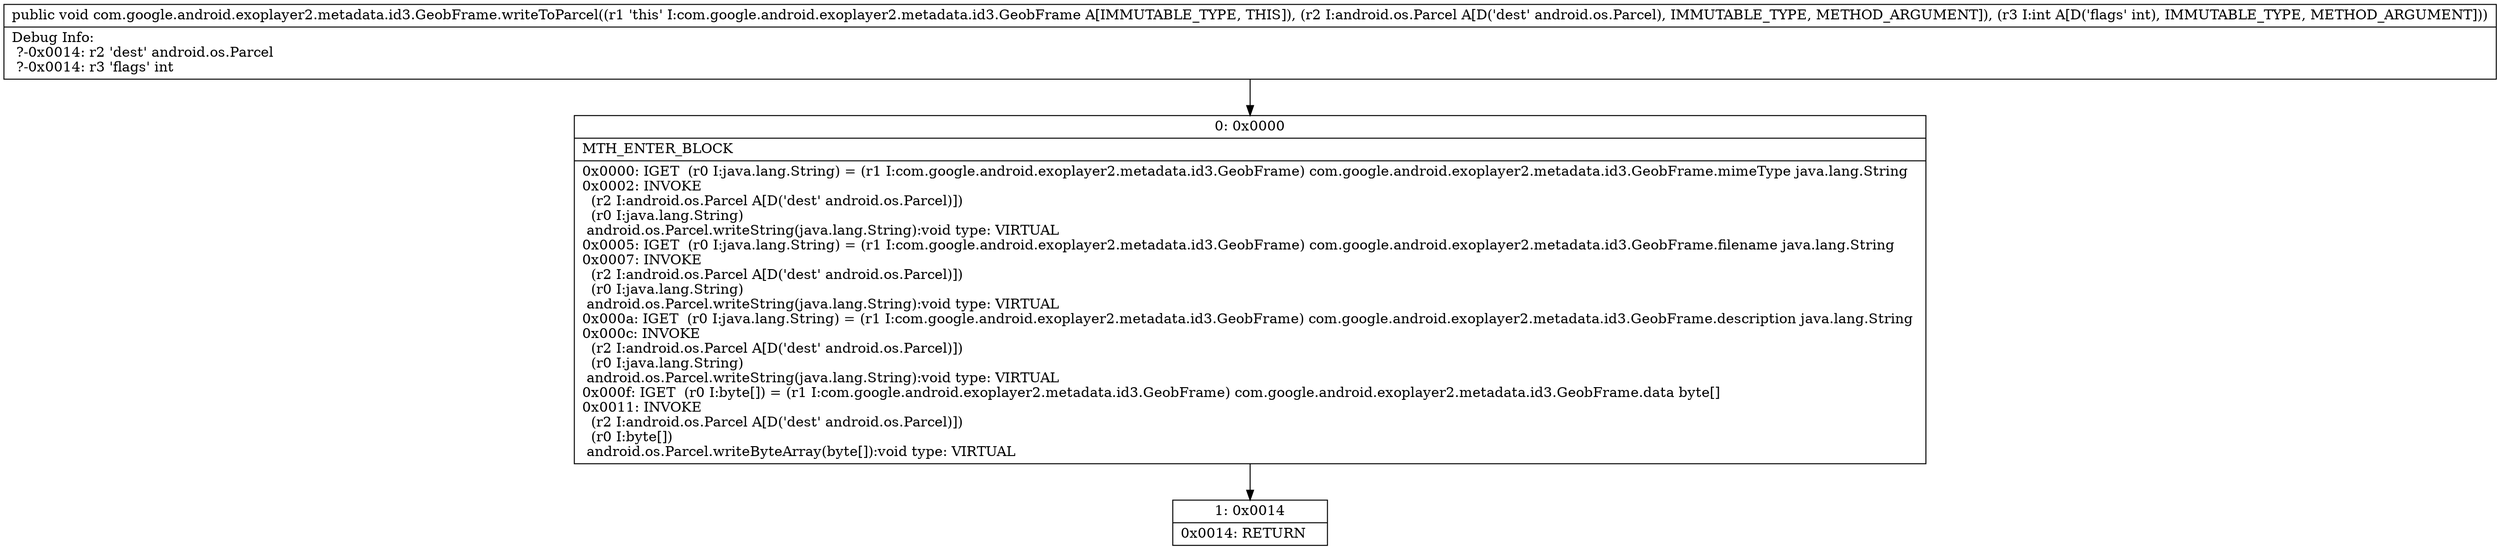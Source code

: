 digraph "CFG forcom.google.android.exoplayer2.metadata.id3.GeobFrame.writeToParcel(Landroid\/os\/Parcel;I)V" {
Node_0 [shape=record,label="{0\:\ 0x0000|MTH_ENTER_BLOCK\l|0x0000: IGET  (r0 I:java.lang.String) = (r1 I:com.google.android.exoplayer2.metadata.id3.GeobFrame) com.google.android.exoplayer2.metadata.id3.GeobFrame.mimeType java.lang.String \l0x0002: INVOKE  \l  (r2 I:android.os.Parcel A[D('dest' android.os.Parcel)])\l  (r0 I:java.lang.String)\l android.os.Parcel.writeString(java.lang.String):void type: VIRTUAL \l0x0005: IGET  (r0 I:java.lang.String) = (r1 I:com.google.android.exoplayer2.metadata.id3.GeobFrame) com.google.android.exoplayer2.metadata.id3.GeobFrame.filename java.lang.String \l0x0007: INVOKE  \l  (r2 I:android.os.Parcel A[D('dest' android.os.Parcel)])\l  (r0 I:java.lang.String)\l android.os.Parcel.writeString(java.lang.String):void type: VIRTUAL \l0x000a: IGET  (r0 I:java.lang.String) = (r1 I:com.google.android.exoplayer2.metadata.id3.GeobFrame) com.google.android.exoplayer2.metadata.id3.GeobFrame.description java.lang.String \l0x000c: INVOKE  \l  (r2 I:android.os.Parcel A[D('dest' android.os.Parcel)])\l  (r0 I:java.lang.String)\l android.os.Parcel.writeString(java.lang.String):void type: VIRTUAL \l0x000f: IGET  (r0 I:byte[]) = (r1 I:com.google.android.exoplayer2.metadata.id3.GeobFrame) com.google.android.exoplayer2.metadata.id3.GeobFrame.data byte[] \l0x0011: INVOKE  \l  (r2 I:android.os.Parcel A[D('dest' android.os.Parcel)])\l  (r0 I:byte[])\l android.os.Parcel.writeByteArray(byte[]):void type: VIRTUAL \l}"];
Node_1 [shape=record,label="{1\:\ 0x0014|0x0014: RETURN   \l}"];
MethodNode[shape=record,label="{public void com.google.android.exoplayer2.metadata.id3.GeobFrame.writeToParcel((r1 'this' I:com.google.android.exoplayer2.metadata.id3.GeobFrame A[IMMUTABLE_TYPE, THIS]), (r2 I:android.os.Parcel A[D('dest' android.os.Parcel), IMMUTABLE_TYPE, METHOD_ARGUMENT]), (r3 I:int A[D('flags' int), IMMUTABLE_TYPE, METHOD_ARGUMENT]))  | Debug Info:\l  ?\-0x0014: r2 'dest' android.os.Parcel\l  ?\-0x0014: r3 'flags' int\l}"];
MethodNode -> Node_0;
Node_0 -> Node_1;
}


